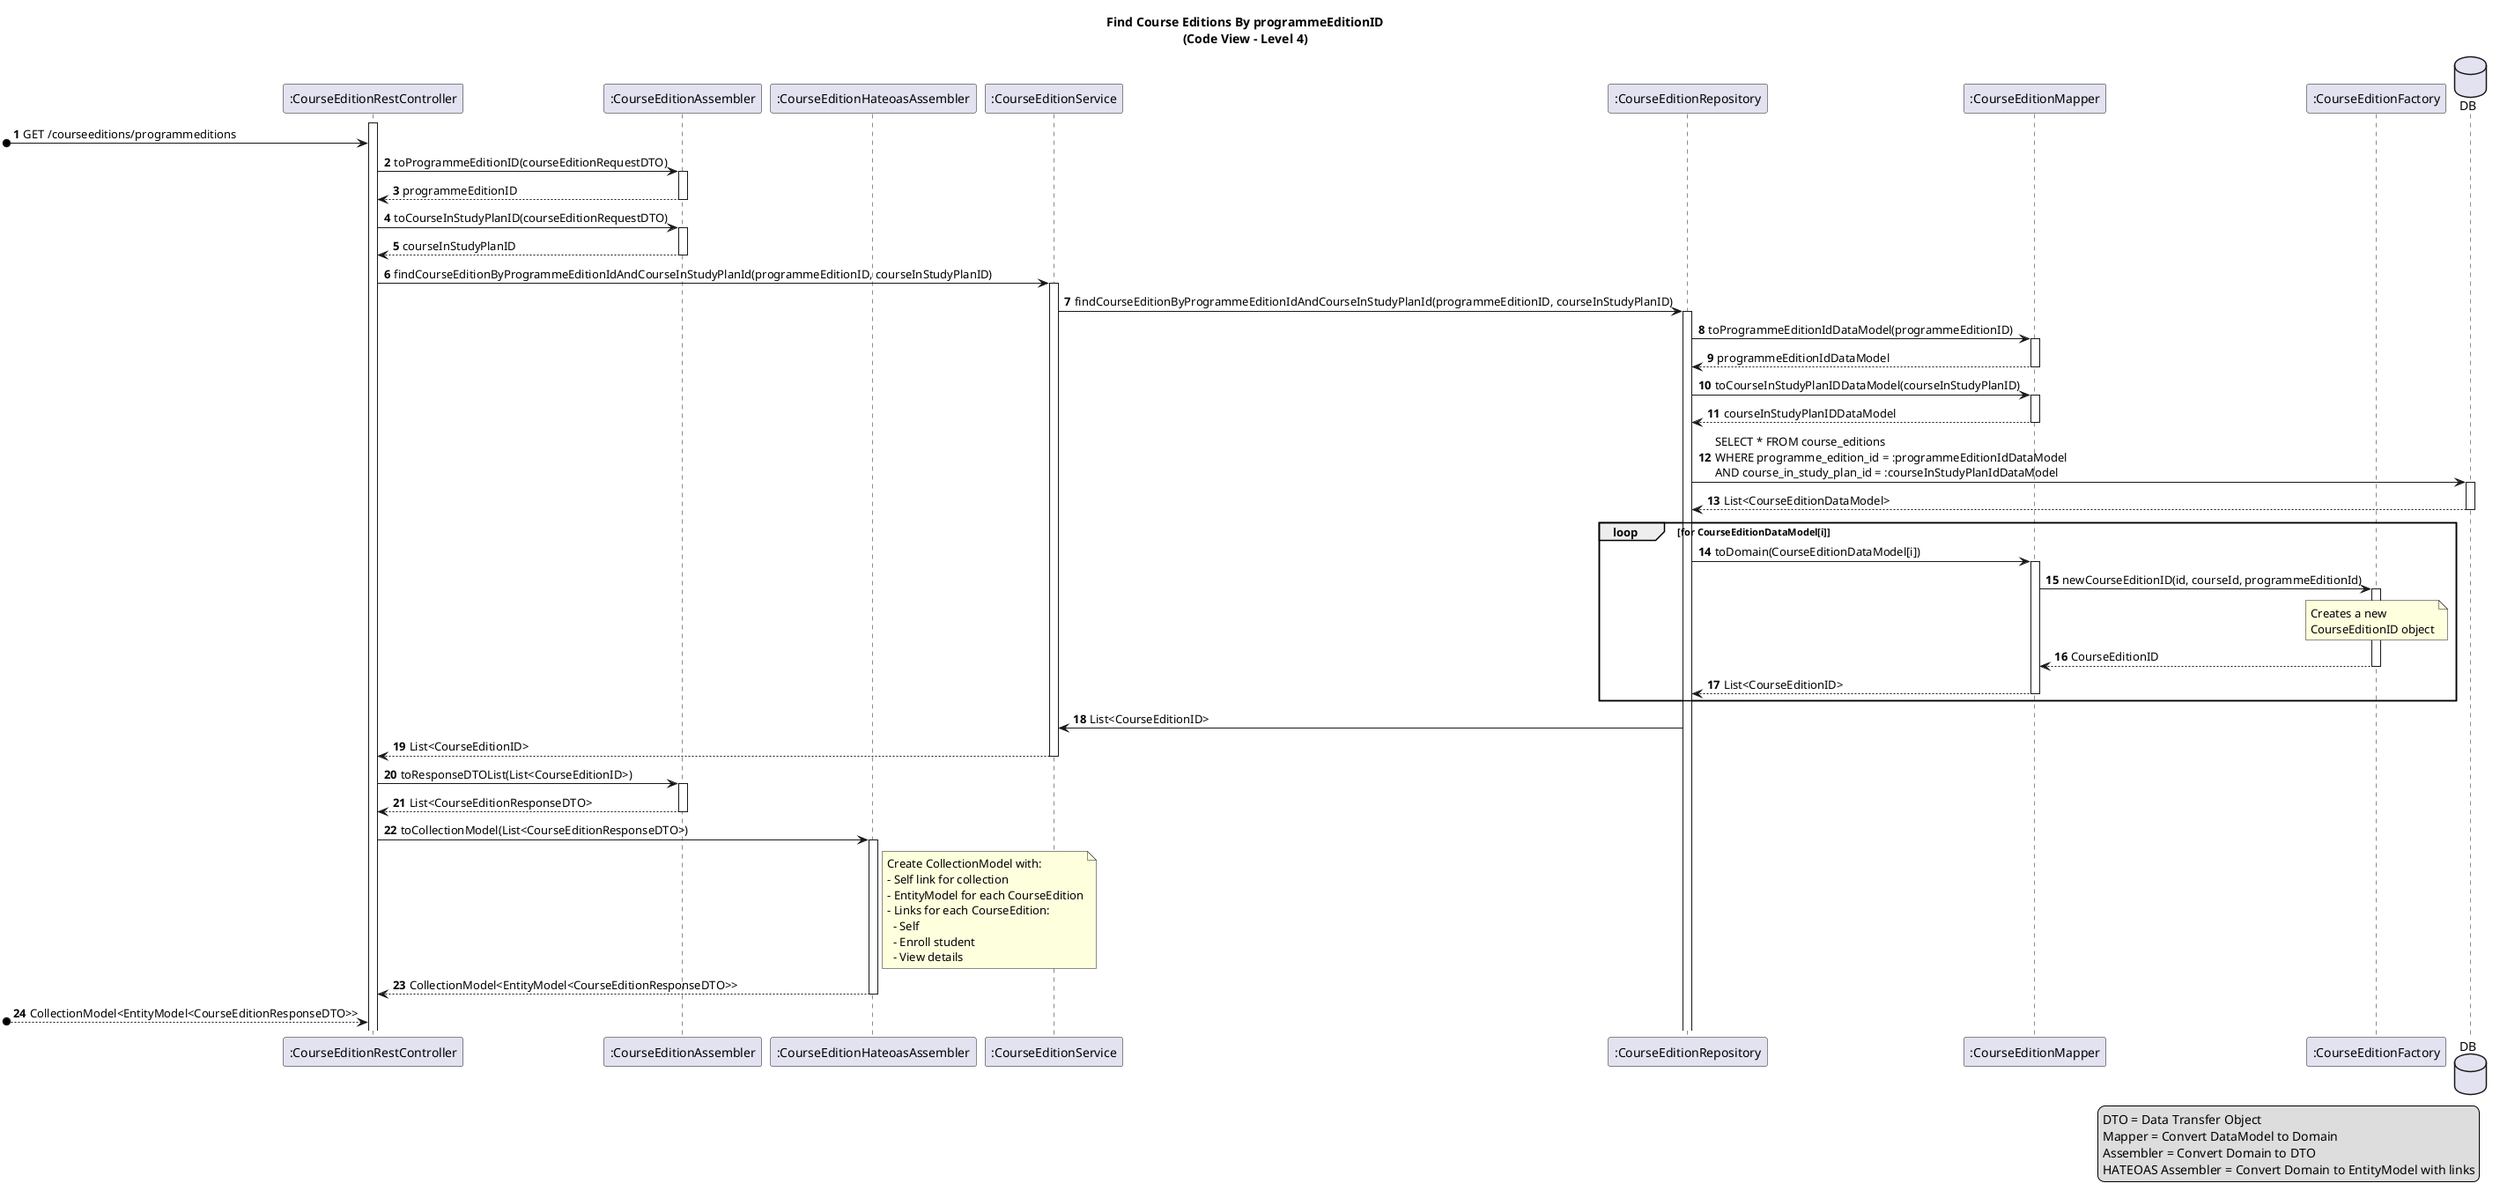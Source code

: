 @startuml
title: Find Course Editions By programmeEditionID\n(Code View - Level 4)

autonumber

participant ":CourseEditionRestController" as ceCtrl
activate ceCtrl
participant ":CourseEditionAssembler" as ceAssembler
participant ":CourseEditionHateoasAssembler" as ceHateoasAssembler
participant ":CourseEditionService" as ceService
participant ":CourseEditionRepository" as ceRepo
participant ":CourseEditionMapper" as ceMapper
participant ":CourseEditionFactory" as ceFactory
database DB

[o-> ceCtrl: GET /courseeditions/programmeditions
ceCtrl -> ceAssembler ++: toProgrammeEditionID(courseEditionRequestDTO)
ceAssembler --> ceCtrl --: programmeEditionID
ceCtrl -> ceAssembler ++: toCourseInStudyPlanID(courseEditionRequestDTO)
ceAssembler --> ceCtrl --: courseInStudyPlanID

ceCtrl -> ceService ++: findCourseEditionByProgrammeEditionIdAndCourseInStudyPlanId(programmeEditionID, courseInStudyPlanID)
ceService -> ceRepo ++: findCourseEditionByProgrammeEditionIdAndCourseInStudyPlanId(programmeEditionID, courseInStudyPlanID)

ceRepo -> ceMapper ++: toProgrammeEditionIdDataModel(programmeEditionID)
ceMapper --> ceRepo --: programmeEditionIdDataModel
ceRepo -> ceMapper ++: toCourseInStudyPlanIDDataModel(courseInStudyPlanID)
ceMapper --> ceRepo --: courseInStudyPlanIDDataModel

ceRepo -> DB ++: SELECT * FROM course_editions \nWHERE programme_edition_id = :programmeEditionIdDataModel \nAND course_in_study_plan_id = :courseInStudyPlanIdDataModel
DB --> ceRepo --: List<CourseEditionDataModel>

loop for CourseEditionDataModel[i]
ceRepo -> ceMapper ++: toDomain(CourseEditionDataModel[i])
ceMapper -> ceFactory ++: newCourseEditionID(id, courseId, programmeEditionId)
note over of ceFactory
    Creates a new
    CourseEditionID object
end note
ceFactory --> ceMapper --: CourseEditionID
ceMapper --> ceRepo --: List<CourseEditionID> 
end

ceRepo -> ceService: List<CourseEditionID> 
ceService --> ceCtrl --: List<CourseEditionID>
ceCtrl -> ceAssembler ++: toResponseDTOList(List<CourseEditionID>)
ceAssembler --> ceCtrl --: List<CourseEditionResponseDTO>
ceCtrl -> ceHateoasAssembler ++: toCollectionModel(List<CourseEditionResponseDTO>)
note right of ceHateoasAssembler
  Create CollectionModel with:
  - Self link for collection
  - EntityModel for each CourseEdition
  - Links for each CourseEdition:
    - Self
    - Enroll student
    - View details
end note
ceHateoasAssembler --> ceCtrl --: CollectionModel<EntityModel<CourseEditionResponseDTO>>
[o--> ceCtrl: CollectionModel<EntityModel<CourseEditionResponseDTO>>

legend right
  DTO = Data Transfer Object
  Mapper = Convert DataModel to Domain
  Assembler = Convert Domain to DTO
  HATEOAS Assembler = Convert Domain to EntityModel with links
end legend

@enduml 